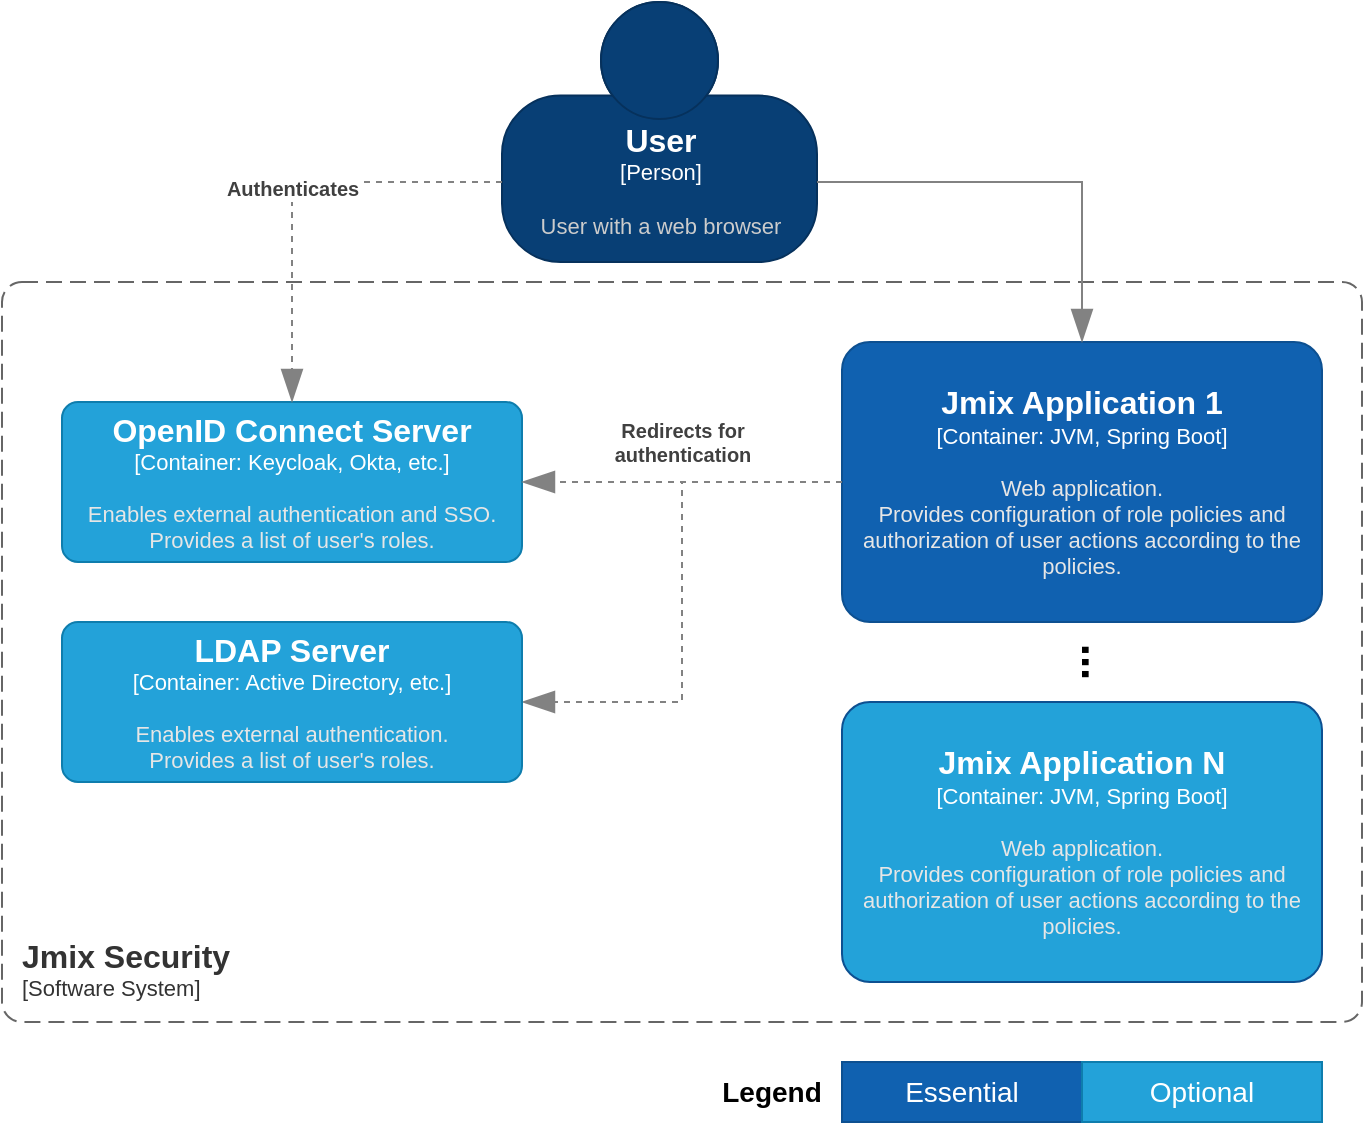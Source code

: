 <mxfile version="21.8.2" type="device" pages="6">
  <diagram id="CjUazIyox-rqeOIU664x" name="containers">
    <mxGraphModel dx="983" dy="890" grid="1" gridSize="10" guides="1" tooltips="1" connect="1" arrows="1" fold="1" page="1" pageScale="1" pageWidth="827" pageHeight="1169" math="0" shadow="0">
      <root>
        <mxCell id="0" />
        <mxCell id="1" parent="0" />
        <object placeholders="1" c4Type="Relationship" id="DPiyH72D8_Km8HQRfrTz-13">
          <mxCell style="endArrow=blockThin;html=1;fontSize=10;fontColor=#404040;strokeWidth=1;endFill=1;strokeColor=#828282;elbow=vertical;metaEdit=1;endSize=14;startSize=14;jumpStyle=arc;jumpSize=16;rounded=0;edgeStyle=orthogonalEdgeStyle;dashed=1;" parent="1" source="DPiyH72D8_Km8HQRfrTz-3" target="DPiyH72D8_Km8HQRfrTz-6" edge="1">
            <mxGeometry width="240" relative="1" as="geometry">
              <mxPoint x="260" y="620" as="sourcePoint" />
              <mxPoint x="500" y="620" as="targetPoint" />
            </mxGeometry>
          </mxCell>
        </object>
        <object placeholders="1" c4Name="Jmix Security" c4Type="SystemScopeBoundary" c4Application="Software System" label="&lt;font style=&quot;font-size: 16px&quot;&gt;&lt;b&gt;&lt;div style=&quot;text-align: left&quot;&gt;%c4Name%&lt;/div&gt;&lt;/b&gt;&lt;/font&gt;&lt;div style=&quot;text-align: left&quot;&gt;[%c4Application%]&lt;/div&gt;" id="DPiyH72D8_Km8HQRfrTz-1">
          <mxCell style="rounded=1;fontSize=11;whiteSpace=wrap;html=1;dashed=1;arcSize=20;fillColor=none;strokeColor=#666666;fontColor=#333333;labelBackgroundColor=none;align=left;verticalAlign=bottom;labelBorderColor=none;spacingTop=0;spacing=10;dashPattern=8 4;metaEdit=1;rotatable=0;perimeter=rectanglePerimeter;noLabel=0;labelPadding=0;allowArrows=0;connectable=0;expand=0;recursiveResize=0;editable=1;pointerEvents=0;absoluteArcSize=1;points=[[0.25,0,0],[0.5,0,0],[0.75,0,0],[1,0.25,0],[1,0.5,0],[1,0.75,0],[0.75,1,0],[0.5,1,0],[0.25,1,0],[0,0.75,0],[0,0.5,0],[0,0.25,0]];" parent="1" vertex="1">
            <mxGeometry x="100" y="330" width="680" height="370" as="geometry" />
          </mxCell>
        </object>
        <object placeholders="1" c4Name="Jmix Application 1" c4Type="Container" c4Technology="JVM, Spring Boot" c4Description="Web application.&#xa;Provides configuration of role policies and authorization of user actions according to the policies." label="&lt;font style=&quot;font-size: 16px&quot;&gt;&lt;b&gt;%c4Name%&lt;/b&gt;&lt;/font&gt;&lt;div&gt;[%c4Type%: %c4Technology%]&lt;/div&gt;&lt;br&gt;&lt;div&gt;&lt;font style=&quot;font-size: 11px&quot;&gt;&lt;font color=&quot;#E6E6E6&quot;&gt;%c4Description%&lt;/font&gt;&lt;/div&gt;" id="DPiyH72D8_Km8HQRfrTz-3">
          <mxCell style="rounded=1;whiteSpace=wrap;html=1;fontSize=11;labelBackgroundColor=none;fillColor=#1061B0;fontColor=#ffffff;align=center;arcSize=10;strokeColor=#0D5091;metaEdit=1;resizable=1;points=[[0.25,0,0],[0.5,0,0],[0.75,0,0],[1,0.25,0],[1,0.5,0],[1,0.75,0],[0.75,1,0],[0.5,1,0],[0.25,1,0],[0,0.75,0],[0,0.5,0],[0,0.25,0]];" parent="1" vertex="1">
            <mxGeometry x="520" y="360" width="240" height="140" as="geometry" />
          </mxCell>
        </object>
        <object c4Name="User" c4Type="Person" c4Description="User with a web browser" label="&lt;font style=&quot;font-size: 16px&quot;&gt;&lt;b&gt;%c4Name%&lt;/b&gt;&lt;/font&gt;&lt;div&gt;[%c4Type%]&lt;/div&gt;&lt;br&gt;&lt;div&gt;&lt;font style=&quot;font-size: 11px&quot;&gt;&lt;font color=&quot;#cccccc&quot;&gt;%c4Description%&lt;/font&gt;&lt;/div&gt;" placeholders="1" id="DPiyH72D8_Km8HQRfrTz-4">
          <mxCell style="html=1;fontSize=11;dashed=0;whitespace=wrap;fillColor=#083F75;strokeColor=#06315C;fontColor=#ffffff;shape=mxgraph.c4.person2;align=center;metaEdit=1;points=[[0.5,0,0],[1,0.5,0],[1,0.75,0],[0.75,1,0],[0.5,1,0],[0.25,1,0],[0,0.75,0],[0,0.5,0]];resizable=1;" parent="1" vertex="1">
            <mxGeometry x="350" y="190" width="157.5" height="130" as="geometry" />
          </mxCell>
        </object>
        <object placeholders="1" c4Name="OpenID Connect Server" c4Type="Container" c4Technology="Keycloak, Okta, etc." c4Description="Enables external authentication and SSO. &#xa;Provides a list of user&#39;s roles." label="&lt;font style=&quot;font-size: 16px&quot;&gt;&lt;b&gt;%c4Name%&lt;/b&gt;&lt;/font&gt;&lt;div&gt;[%c4Type%: %c4Technology%]&lt;/div&gt;&lt;br&gt;&lt;div&gt;&lt;font style=&quot;font-size: 11px&quot;&gt;&lt;font color=&quot;#E6E6E6&quot;&gt;%c4Description%&lt;/font&gt;&lt;/div&gt;" id="DPiyH72D8_Km8HQRfrTz-5">
          <mxCell style="rounded=1;whiteSpace=wrap;html=1;fontSize=11;labelBackgroundColor=none;fillColor=#23A2D9;fontColor=#ffffff;align=center;arcSize=10;strokeColor=#0E7DAD;metaEdit=1;resizable=1;points=[[0.25,0,0],[0.5,0,0],[0.75,0,0],[1,0.25,0],[1,0.5,0],[1,0.75,0],[0.75,1,0],[0.5,1,0],[0.25,1,0],[0,0.75,0],[0,0.5,0],[0,0.25,0]];" parent="1" vertex="1">
            <mxGeometry x="130" y="390" width="230" height="80" as="geometry" />
          </mxCell>
        </object>
        <object placeholders="1" c4Name="LDAP Server" c4Type="Container" c4Technology="Active Directory, etc." c4Description="Enables external authentication.&#xa;Provides a list of user&#39;s roles." label="&lt;font style=&quot;font-size: 16px&quot;&gt;&lt;b&gt;%c4Name%&lt;/b&gt;&lt;/font&gt;&lt;div&gt;[%c4Type%: %c4Technology%]&lt;/div&gt;&lt;br&gt;&lt;div&gt;&lt;font style=&quot;font-size: 11px&quot;&gt;&lt;font color=&quot;#E6E6E6&quot;&gt;%c4Description%&lt;/font&gt;&lt;/div&gt;" id="DPiyH72D8_Km8HQRfrTz-6">
          <mxCell style="rounded=1;whiteSpace=wrap;html=1;fontSize=11;labelBackgroundColor=none;fillColor=#23A2D9;fontColor=#ffffff;align=center;arcSize=10;strokeColor=#0E7DAD;metaEdit=1;resizable=1;points=[[0.25,0,0],[0.5,0,0],[0.75,0,0],[1,0.25,0],[1,0.5,0],[1,0.75,0],[0.75,1,0],[0.5,1,0],[0.25,1,0],[0,0.75,0],[0,0.5,0],[0,0.25,0]];" parent="1" vertex="1">
            <mxGeometry x="130" y="500" width="230" height="80" as="geometry" />
          </mxCell>
        </object>
        <object placeholders="1" c4Name="Jmix Application N" c4Type="Container" c4Technology="JVM, Spring Boot" c4Description="Web application.&#xa;Provides configuration of role policies and authorization of user actions according to the policies." label="&lt;font style=&quot;font-size: 16px&quot;&gt;&lt;b&gt;%c4Name%&lt;/b&gt;&lt;/font&gt;&lt;div&gt;[%c4Type%: %c4Technology%]&lt;/div&gt;&lt;br&gt;&lt;div&gt;&lt;font style=&quot;font-size: 11px&quot;&gt;&lt;font color=&quot;#E6E6E6&quot;&gt;%c4Description%&lt;/font&gt;&lt;/div&gt;" id="DPiyH72D8_Km8HQRfrTz-7">
          <mxCell style="rounded=1;whiteSpace=wrap;html=1;fontSize=11;labelBackgroundColor=none;fillColor=#23A2D9;fontColor=#ffffff;align=center;arcSize=10;strokeColor=#0D5091;metaEdit=1;resizable=1;points=[[0.25,0,0],[0.5,0,0],[0.75,0,0],[1,0.25,0],[1,0.5,0],[1,0.75,0],[0.75,1,0],[0.5,1,0],[0.25,1,0],[0,0.75,0],[0,0.5,0],[0,0.25,0]];" parent="1" vertex="1">
            <mxGeometry x="520" y="540" width="240" height="140" as="geometry" />
          </mxCell>
        </object>
        <mxCell id="DPiyH72D8_Km8HQRfrTz-9" value="&lt;b&gt;&lt;font style=&quot;font-size: 22px;&quot;&gt;...&lt;/font&gt;&lt;/b&gt;" style="text;html=1;strokeColor=none;fillColor=none;align=center;verticalAlign=middle;whiteSpace=wrap;rounded=0;rotation=90;" parent="1" vertex="1">
          <mxGeometry x="617" y="505" width="60" height="30" as="geometry" />
        </mxCell>
        <object placeholders="1" c4Type="Relationship" id="DPiyH72D8_Km8HQRfrTz-10">
          <mxCell style="endArrow=blockThin;html=1;fontSize=10;fontColor=#404040;strokeWidth=1;endFill=1;strokeColor=#828282;elbow=vertical;metaEdit=1;endSize=14;startSize=14;jumpStyle=arc;jumpSize=16;rounded=0;edgeStyle=orthogonalEdgeStyle;" parent="1" source="DPiyH72D8_Km8HQRfrTz-4" target="DPiyH72D8_Km8HQRfrTz-3" edge="1">
            <mxGeometry width="240" relative="1" as="geometry">
              <mxPoint x="550" y="260" as="sourcePoint" />
              <mxPoint x="790" y="260" as="targetPoint" />
              <Array as="points">
                <mxPoint x="640" y="280" />
              </Array>
            </mxGeometry>
          </mxCell>
        </object>
        <object placeholders="1" c4Type="Relationship" c4Description="Redirects for&#xa;authentication" label="&lt;div style=&quot;text-align: left&quot;&gt;&lt;div style=&quot;text-align: center&quot;&gt;&lt;b&gt;%c4Description%&lt;/b&gt;&lt;/div&gt;" id="DPiyH72D8_Km8HQRfrTz-12">
          <mxCell style="endArrow=blockThin;html=1;fontSize=10;fontColor=#404040;strokeWidth=1;endFill=1;strokeColor=#828282;elbow=vertical;metaEdit=1;endSize=14;startSize=14;jumpStyle=arc;jumpSize=16;rounded=0;edgeStyle=orthogonalEdgeStyle;dashed=1;" parent="1" source="DPiyH72D8_Km8HQRfrTz-3" target="DPiyH72D8_Km8HQRfrTz-5" edge="1">
            <mxGeometry y="-20" width="240" relative="1" as="geometry">
              <mxPoint x="160" y="490" as="sourcePoint" />
              <mxPoint x="400" y="490" as="targetPoint" />
              <mxPoint as="offset" />
            </mxGeometry>
          </mxCell>
        </object>
        <object placeholders="1" c4Type="Relationship" c4Description="Authenticates" label="&lt;div style=&quot;text-align: left&quot;&gt;&lt;div style=&quot;text-align: center&quot;&gt;&lt;b&gt;%c4Description%&lt;/b&gt;&lt;/div&gt;" id="DPiyH72D8_Km8HQRfrTz-14">
          <mxCell style="endArrow=blockThin;html=1;fontSize=10;fontColor=#404040;strokeWidth=1;endFill=1;strokeColor=#828282;elbow=vertical;metaEdit=1;endSize=14;startSize=14;jumpStyle=arc;jumpSize=16;rounded=0;edgeStyle=orthogonalEdgeStyle;dashed=1;" parent="1" source="DPiyH72D8_Km8HQRfrTz-4" target="DPiyH72D8_Km8HQRfrTz-5" edge="1">
            <mxGeometry width="240" relative="1" as="geometry">
              <mxPoint x="150" y="230" as="sourcePoint" />
              <mxPoint x="390" y="230" as="targetPoint" />
              <Array as="points">
                <mxPoint x="245" y="280" />
              </Array>
            </mxGeometry>
          </mxCell>
        </object>
        <mxCell id="DPiyH72D8_Km8HQRfrTz-15" value="&lt;span style=&quot;text-align: left&quot;&gt;Essential&lt;/span&gt;" style="rounded=0;whiteSpace=wrap;html=1;fontSize=14;fontColor=#FFFFFF;strokeColor=#0D5091;fillColor=#1061B0;" parent="1" vertex="1">
          <mxGeometry x="520" y="720" width="120" height="30" as="geometry" />
        </mxCell>
        <mxCell id="DPiyH72D8_Km8HQRfrTz-16" value="&lt;span style=&quot;text-align: left&quot;&gt;Optional&lt;/span&gt;" style="rounded=0;whiteSpace=wrap;html=1;fontSize=14;fontColor=#FFFFFF;strokeColor=#0E7DAD;fillColor=#23A2D9;" parent="1" vertex="1">
          <mxGeometry x="640" y="720" width="120" height="30" as="geometry" />
        </mxCell>
        <mxCell id="DPiyH72D8_Km8HQRfrTz-18" value="&lt;font color=&quot;#000000&quot;&gt;&lt;b&gt;Legend&lt;/b&gt;&lt;/font&gt;" style="text;html=1;strokeColor=none;fillColor=none;align=center;verticalAlign=middle;whiteSpace=wrap;rounded=0;dashed=1;fontSize=14;fontColor=#FFFFFF;" parent="1" vertex="1">
          <mxGeometry x="450" y="720" width="70" height="30" as="geometry" />
        </mxCell>
      </root>
    </mxGraphModel>
  </diagram>
  <diagram id="wpKiaUMywl3EBWHkQ5pz" name="admin-standard">
    <mxGraphModel dx="1106" dy="876" grid="1" gridSize="10" guides="1" tooltips="1" connect="1" arrows="1" fold="1" page="1" pageScale="1" pageWidth="827" pageHeight="1169" math="0" shadow="0">
      <root>
        <mxCell id="0" />
        <mxCell id="1" parent="0" />
        <object placeholders="1" c4Name="Jmix Application" c4Type="ContainerScopeBoundary" c4Application="Container" label="&lt;font style=&quot;font-size: 16px&quot;&gt;&lt;b&gt;&lt;div style=&quot;text-align: left&quot;&gt;%c4Name%&lt;/div&gt;&lt;/b&gt;&lt;/font&gt;&lt;div style=&quot;text-align: left&quot;&gt;[%c4Application%]&lt;/div&gt;" id="tIixgdsXyvt3hkJlmzJj-1">
          <mxCell style="rounded=1;fontSize=11;whiteSpace=wrap;html=1;dashed=1;arcSize=20;fillColor=none;strokeColor=#666666;fontColor=#333333;labelBackgroundColor=none;align=left;verticalAlign=bottom;labelBorderColor=none;spacingTop=0;spacing=10;dashPattern=8 4;metaEdit=1;rotatable=0;perimeter=rectanglePerimeter;noLabel=0;labelPadding=0;allowArrows=0;connectable=0;expand=0;recursiveResize=0;editable=1;pointerEvents=0;absoluteArcSize=1;points=[[0.25,0,0],[0.5,0,0],[0.75,0,0],[1,0.25,0],[1,0.5,0],[1,0.75,0],[0.75,1,0],[0.5,1,0],[0.25,1,0],[0,0.75,0],[0,0.5,0],[0,0.25,0]];" vertex="1" parent="1">
            <mxGeometry x="80" y="350" width="680" height="240" as="geometry" />
          </mxCell>
        </object>
        <object c4Name="Role Management" c4Type="Component" c4Description="Roles and Policies" label="&lt;font style=&quot;font-size: 16px&quot;&gt;&lt;b&gt;%c4Name%&lt;/b&gt;&lt;/font&gt;&lt;div&gt;[%c4Type%: %c4Technology%]&lt;/div&gt;&lt;br&gt;&lt;div&gt;&lt;font style=&quot;font-size: 11px&quot;&gt;%c4Description%&lt;/font&gt;&lt;/div&gt;" placeholders="1" c4Technology="Jmix" id="Ji62BAqBBvImox1A0DRl-1">
          <mxCell style="rounded=1;whiteSpace=wrap;html=1;labelBackgroundColor=none;fillColor=#63BEF2;fontColor=#ffffff;align=center;arcSize=6;strokeColor=#2086C9;metaEdit=1;resizable=0;points=[[0.25,0,0],[0.5,0,0],[0.75,0,0],[1,0.25,0],[1,0.5,0],[1,0.75,0],[0.75,1,0],[0.5,1,0],[0.25,1,0],[0,0.75,0],[0,0.5,0],[0,0.25,0]];fontSize=12;" vertex="1" parent="1">
            <mxGeometry x="148.75" y="390" width="240" height="120" as="geometry" />
          </mxCell>
        </object>
        <object c4Name="Administrator" c4Type="Person" c4Description="" label="&lt;font style=&quot;font-size: 16px&quot;&gt;&lt;b&gt;%c4Name%&lt;/b&gt;&lt;/font&gt;&lt;div&gt;[%c4Type%]&lt;/div&gt;&lt;br&gt;&lt;div&gt;&lt;font style=&quot;font-size: 11px&quot;&gt;&lt;font color=&quot;#cccccc&quot;&gt;%c4Description%&lt;/font&gt;&lt;/div&gt;" placeholders="1" id="qsVIjJuOcP19bo1nRkHl-1">
          <mxCell style="html=1;fontSize=11;dashed=0;whitespace=wrap;fillColor=#083F75;strokeColor=#06315C;fontColor=#ffffff;shape=mxgraph.c4.person2;align=center;metaEdit=1;points=[[0.5,0,0],[1,0.5,0],[1,0.75,0],[0.75,1,0],[0.5,1,0],[0.25,1,0],[0,0.75,0],[0,0.5,0]];resizable=1;" vertex="1" parent="1">
            <mxGeometry x="520" y="130" width="157.5" height="130" as="geometry" />
          </mxCell>
        </object>
        <object c4Name="User Management" c4Type="Component" c4Description="User entity" label="&lt;font style=&quot;font-size: 16px&quot;&gt;&lt;b&gt;%c4Name%&lt;/b&gt;&lt;/font&gt;&lt;div&gt;[%c4Type%: %c4Technology%]&lt;/div&gt;&lt;br&gt;&lt;div&gt;&lt;font style=&quot;font-size: 11px&quot;&gt;%c4Description%&lt;/font&gt;&lt;/div&gt;" placeholders="1" c4Technology="Jmix, application" id="qsVIjJuOcP19bo1nRkHl-5">
          <mxCell style="rounded=1;whiteSpace=wrap;html=1;labelBackgroundColor=none;fillColor=#63BEF2;fontColor=#ffffff;align=center;arcSize=6;strokeColor=#2086C9;metaEdit=1;resizable=0;points=[[0.25,0,0],[0.5,0,0],[0.75,0,0],[1,0.25,0],[1,0.5,0],[1,0.75,0],[0.75,1,0],[0.5,1,0],[0.25,1,0],[0,0.75,0],[0,0.5,0],[0,0.25,0]];fontSize=12;" vertex="1" parent="1">
            <mxGeometry x="480" y="390" width="240" height="120" as="geometry" />
          </mxCell>
        </object>
        <object placeholders="1" c4Type="Main Data Store" c4Container="Container " c4Technology="RDBMS" c4Description="Stores configuration of roles &#xa;and list of users" label="&lt;font style=&quot;font-size: 16px&quot;&gt;&lt;b&gt;%c4Type%&lt;/font&gt;&lt;div&gt;[%c4Container%:&amp;nbsp;%c4Technology%]&lt;/div&gt;&lt;br&gt;&lt;div&gt;&lt;font style=&quot;font-size: 11px&quot;&gt;&lt;font color=&quot;#E6E6E6&quot;&gt;%c4Description%&lt;/font&gt;&lt;/div&gt;" id="_5JTZFt9QqF7Wim8_yew-2">
          <mxCell style="shape=cylinder3;size=15;whiteSpace=wrap;html=1;boundedLbl=1;rounded=0;labelBackgroundColor=none;fillColor=#23A2D9;fontSize=12;fontColor=#ffffff;align=center;strokeColor=#0E7DAD;metaEdit=1;points=[[0.5,0,0],[1,0.25,0],[1,0.5,0],[1,0.75,0],[0.5,1,0],[0,0.75,0],[0,0.5,0],[0,0.25,0]];resizable=0;dashed=1;" vertex="1" parent="1">
            <mxGeometry x="300" y="620" width="240" height="120" as="geometry" />
          </mxCell>
        </object>
        <object placeholders="1" c4Type="Relationship" c4Description="Configures runtime roles and policies" label="&lt;div style=&quot;text-align: left&quot;&gt;&lt;div style=&quot;text-align: center&quot;&gt;&lt;b&gt;%c4Description%&lt;/b&gt;&lt;/div&gt;" id="Ah_KgcP0MCd4PV7zl61z-2">
          <mxCell style="endArrow=blockThin;html=1;fontSize=10;fontColor=#404040;strokeWidth=1;endFill=1;strokeColor=#828282;elbow=vertical;metaEdit=1;endSize=14;startSize=14;jumpStyle=arc;jumpSize=16;rounded=0;edgeStyle=orthogonalEdgeStyle;dashed=1;" edge="1" parent="1" source="qsVIjJuOcP19bo1nRkHl-1" target="Ji62BAqBBvImox1A0DRl-1">
            <mxGeometry x="-0.03" y="-10" width="240" relative="1" as="geometry">
              <mxPoint x="290" y="480" as="sourcePoint" />
              <mxPoint x="530" y="480" as="targetPoint" />
              <Array as="points">
                <mxPoint x="599" y="290" />
                <mxPoint x="360" y="290" />
              </Array>
              <mxPoint as="offset" />
            </mxGeometry>
          </mxCell>
        </object>
        <object placeholders="1" c4Type="Relationship" c4Description="Creates users and assign roles" label="&lt;div style=&quot;text-align: left&quot;&gt;&lt;div style=&quot;text-align: center&quot;&gt;&lt;b&gt;%c4Description%&lt;/b&gt;&lt;/div&gt;" id="Ah_KgcP0MCd4PV7zl61z-3">
          <mxCell style="endArrow=blockThin;html=1;fontSize=10;fontColor=#404040;strokeWidth=1;endFill=1;strokeColor=#828282;elbow=vertical;metaEdit=1;endSize=14;startSize=14;jumpStyle=arc;jumpSize=16;rounded=0;edgeStyle=orthogonalEdgeStyle;dashed=1;" edge="1" parent="1" source="qsVIjJuOcP19bo1nRkHl-1" target="qsVIjJuOcP19bo1nRkHl-5">
            <mxGeometry x="-0.077" y="1" width="240" relative="1" as="geometry">
              <mxPoint x="290" y="480" as="sourcePoint" />
              <mxPoint x="530" y="480" as="targetPoint" />
              <Array as="points">
                <mxPoint x="600" y="238" />
              </Array>
              <mxPoint as="offset" />
            </mxGeometry>
          </mxCell>
        </object>
        <object placeholders="1" c4Type="Relationship" c4Description="Stores runtime configuration" label="&lt;div style=&quot;text-align: left&quot;&gt;&lt;div style=&quot;text-align: center&quot;&gt;&lt;b&gt;%c4Description%&lt;/b&gt;&lt;/div&gt;" id="Ah_KgcP0MCd4PV7zl61z-4">
          <mxCell style="endArrow=blockThin;html=1;fontSize=10;fontColor=#404040;strokeWidth=1;endFill=1;strokeColor=#828282;elbow=vertical;metaEdit=1;endSize=14;startSize=14;jumpStyle=arc;jumpSize=16;rounded=0;edgeStyle=orthogonalEdgeStyle;dashed=1;" edge="1" parent="1" source="Ji62BAqBBvImox1A0DRl-1" target="_5JTZFt9QqF7Wim8_yew-2">
            <mxGeometry x="-0.716" y="21" width="240" relative="1" as="geometry">
              <mxPoint x="290" y="480" as="sourcePoint" />
              <mxPoint x="530" y="480" as="targetPoint" />
              <Array as="points">
                <mxPoint x="269" y="565" />
                <mxPoint x="370" y="565" />
              </Array>
              <mxPoint as="offset" />
            </mxGeometry>
          </mxCell>
        </object>
        <object c4Name="Developer" c4Type="Person" c4Description="" label="&lt;font style=&quot;font-size: 16px&quot;&gt;&lt;b&gt;%c4Name%&lt;/b&gt;&lt;/font&gt;&lt;div&gt;[%c4Type%]&lt;/div&gt;&lt;br&gt;&lt;div&gt;&lt;font style=&quot;font-size: 11px&quot;&gt;&lt;font color=&quot;#cccccc&quot;&gt;%c4Description%&lt;/font&gt;&lt;/div&gt;" placeholders="1" id="Ah_KgcP0MCd4PV7zl61z-5">
          <mxCell style="html=1;fontSize=11;dashed=0;whitespace=wrap;fillColor=#083F75;strokeColor=#06315C;fontColor=#ffffff;shape=mxgraph.c4.person2;align=center;metaEdit=1;points=[[0.5,0,0],[1,0.5,0],[1,0.75,0],[0.75,1,0],[0.5,1,0],[0.25,1,0],[0,0.75,0],[0,0.5,0]];resizable=1;" vertex="1" parent="1">
            <mxGeometry x="190" y="130" width="157.5" height="130" as="geometry" />
          </mxCell>
        </object>
        <object placeholders="1" c4Type="Relationship" c4Description="Configures design time roles and policies" label="&lt;div style=&quot;text-align: left&quot;&gt;&lt;div style=&quot;text-align: center&quot;&gt;&lt;b&gt;%c4Description%&lt;/b&gt;&lt;/div&gt;" id="Ah_KgcP0MCd4PV7zl61z-6">
          <mxCell style="endArrow=blockThin;html=1;fontSize=10;fontColor=#404040;strokeWidth=1;endFill=1;strokeColor=#828282;elbow=vertical;metaEdit=1;endSize=14;startSize=14;jumpStyle=arc;jumpSize=16;rounded=0;edgeStyle=orthogonalEdgeStyle;dashed=1;" edge="1" parent="1" source="Ah_KgcP0MCd4PV7zl61z-5" target="Ji62BAqBBvImox1A0DRl-1">
            <mxGeometry x="0.077" y="-29" width="240" relative="1" as="geometry">
              <mxPoint x="290" y="230" as="sourcePoint" />
              <mxPoint x="530" y="230" as="targetPoint" />
              <Array as="points">
                <mxPoint x="210" y="250" />
              </Array>
              <mxPoint as="offset" />
            </mxGeometry>
          </mxCell>
        </object>
        <object placeholders="1" c4Type="Relationship" c4Description="Stores users and role assignments" label="&lt;div style=&quot;text-align: left&quot;&gt;&lt;div style=&quot;text-align: center&quot;&gt;&lt;b&gt;%c4Description%&lt;/b&gt;&lt;/div&gt;" id="Ah_KgcP0MCd4PV7zl61z-7">
          <mxCell style="endArrow=blockThin;html=1;fontSize=10;fontColor=#404040;strokeWidth=1;endFill=1;strokeColor=#828282;elbow=vertical;metaEdit=1;endSize=14;startSize=14;jumpStyle=arc;jumpSize=16;rounded=0;edgeStyle=orthogonalEdgeStyle;dashed=1;" edge="1" parent="1" source="qsVIjJuOcP19bo1nRkHl-5" target="_5JTZFt9QqF7Wim8_yew-2">
            <mxGeometry x="-0.75" y="-10" width="240" relative="1" as="geometry">
              <mxPoint x="510" y="560" as="sourcePoint" />
              <mxPoint x="750" y="560" as="targetPoint" />
              <Array as="points">
                <mxPoint x="600" y="565" />
                <mxPoint x="470" y="565" />
              </Array>
              <mxPoint as="offset" />
            </mxGeometry>
          </mxCell>
        </object>
      </root>
    </mxGraphModel>
  </diagram>
  <diagram name="admin-external-iam" id="6ZJirRuEfVa2d8E7i2XN">
    <mxGraphModel dx="1106" dy="876" grid="1" gridSize="10" guides="1" tooltips="1" connect="1" arrows="1" fold="1" page="1" pageScale="1" pageWidth="827" pageHeight="1169" math="0" shadow="0">
      <root>
        <mxCell id="cGEh4m_3I-2tJVfAvpQX-0" />
        <mxCell id="cGEh4m_3I-2tJVfAvpQX-1" parent="cGEh4m_3I-2tJVfAvpQX-0" />
        <object placeholders="1" c4Name="Jmix Application" c4Type="ContainerScopeBoundary" c4Application="Container" label="&lt;font style=&quot;font-size: 16px&quot;&gt;&lt;b&gt;&lt;div style=&quot;text-align: left&quot;&gt;%c4Name%&lt;/div&gt;&lt;/b&gt;&lt;/font&gt;&lt;div style=&quot;text-align: left&quot;&gt;[%c4Application%]&lt;/div&gt;" id="cGEh4m_3I-2tJVfAvpQX-2">
          <mxCell style="rounded=1;fontSize=11;whiteSpace=wrap;html=1;dashed=1;arcSize=20;fillColor=none;strokeColor=#666666;fontColor=#333333;labelBackgroundColor=none;align=left;verticalAlign=bottom;labelBorderColor=none;spacingTop=0;spacing=10;dashPattern=8 4;metaEdit=1;rotatable=0;perimeter=rectanglePerimeter;noLabel=0;labelPadding=0;allowArrows=0;connectable=0;expand=0;recursiveResize=0;editable=1;pointerEvents=0;absoluteArcSize=1;points=[[0.25,0,0],[0.5,0,0],[0.75,0,0],[1,0.25,0],[1,0.5,0],[1,0.75,0],[0.75,1,0],[0.5,1,0],[0.25,1,0],[0,0.75,0],[0,0.5,0],[0,0.25,0]];" vertex="1" parent="cGEh4m_3I-2tJVfAvpQX-1">
            <mxGeometry x="80" y="350" width="370" height="240" as="geometry" />
          </mxCell>
        </object>
        <object c4Name="Role Management" c4Type="Component" c4Description="Roles and Policies" label="&lt;font style=&quot;font-size: 16px&quot;&gt;&lt;b&gt;%c4Name%&lt;/b&gt;&lt;/font&gt;&lt;div&gt;[%c4Type%: %c4Technology%]&lt;/div&gt;&lt;br&gt;&lt;div&gt;&lt;font style=&quot;font-size: 11px&quot;&gt;%c4Description%&lt;/font&gt;&lt;/div&gt;" placeholders="1" c4Technology="Jmix" id="cGEh4m_3I-2tJVfAvpQX-3">
          <mxCell style="rounded=1;whiteSpace=wrap;html=1;labelBackgroundColor=none;fillColor=#63BEF2;fontColor=#ffffff;align=center;arcSize=6;strokeColor=#2086C9;metaEdit=1;resizable=0;points=[[0.25,0,0],[0.5,0,0],[0.75,0,0],[1,0.25,0],[1,0.5,0],[1,0.75,0],[0.75,1,0],[0.5,1,0],[0.25,1,0],[0,0.75,0],[0,0.5,0],[0,0.25,0]];fontSize=12;" vertex="1" parent="cGEh4m_3I-2tJVfAvpQX-1">
            <mxGeometry x="148.75" y="390" width="240" height="120" as="geometry" />
          </mxCell>
        </object>
        <object c4Name="Administrator" c4Type="Person" c4Description="" label="&lt;font style=&quot;font-size: 16px&quot;&gt;&lt;b&gt;%c4Name%&lt;/b&gt;&lt;/font&gt;&lt;div&gt;[%c4Type%]&lt;/div&gt;&lt;br&gt;&lt;div&gt;&lt;font style=&quot;font-size: 11px&quot;&gt;&lt;font color=&quot;#cccccc&quot;&gt;%c4Description%&lt;/font&gt;&lt;/div&gt;" placeholders="1" id="cGEh4m_3I-2tJVfAvpQX-4">
          <mxCell style="html=1;fontSize=11;dashed=0;whitespace=wrap;fillColor=#083F75;strokeColor=#06315C;fontColor=#ffffff;shape=mxgraph.c4.person2;align=center;metaEdit=1;points=[[0.5,0,0],[1,0.5,0],[1,0.75,0],[0.75,1,0],[0.5,1,0],[0.25,1,0],[0,0.75,0],[0,0.5,0]];resizable=1;" vertex="1" parent="cGEh4m_3I-2tJVfAvpQX-1">
            <mxGeometry x="520" y="130" width="157.5" height="130" as="geometry" />
          </mxCell>
        </object>
        <object placeholders="1" c4Type="Main Data Store" c4Container="Container " c4Technology="RDBMS" c4Description="Stores configuration of roles" label="&lt;font style=&quot;font-size: 16px&quot;&gt;&lt;b&gt;%c4Type%&lt;/font&gt;&lt;div&gt;[%c4Container%:&amp;nbsp;%c4Technology%]&lt;/div&gt;&lt;br&gt;&lt;div&gt;&lt;font style=&quot;font-size: 11px&quot;&gt;&lt;font color=&quot;#E6E6E6&quot;&gt;%c4Description%&lt;/font&gt;&lt;/div&gt;" id="cGEh4m_3I-2tJVfAvpQX-6">
          <mxCell style="shape=cylinder3;size=15;whiteSpace=wrap;html=1;boundedLbl=1;rounded=0;labelBackgroundColor=none;fillColor=#23A2D9;fontSize=12;fontColor=#ffffff;align=center;strokeColor=#0E7DAD;metaEdit=1;points=[[0.5,0,0],[1,0.25,0],[1,0.5,0],[1,0.75,0],[0.5,1,0],[0,0.75,0],[0,0.5,0],[0,0.25,0]];resizable=0;dashed=1;" vertex="1" parent="cGEh4m_3I-2tJVfAvpQX-1">
            <mxGeometry x="148.75" y="620" width="240" height="120" as="geometry" />
          </mxCell>
        </object>
        <object placeholders="1" c4Type="Relationship" c4Description="Configures runtime roles and policies" label="&lt;div style=&quot;text-align: left&quot;&gt;&lt;div style=&quot;text-align: center&quot;&gt;&lt;b&gt;%c4Description%&lt;/b&gt;&lt;/div&gt;" id="cGEh4m_3I-2tJVfAvpQX-7">
          <mxCell style="endArrow=blockThin;html=1;fontSize=10;fontColor=#404040;strokeWidth=1;endFill=1;strokeColor=#828282;elbow=vertical;metaEdit=1;endSize=14;startSize=14;jumpStyle=arc;jumpSize=16;rounded=0;edgeStyle=orthogonalEdgeStyle;dashed=1;" edge="1" parent="cGEh4m_3I-2tJVfAvpQX-1" source="cGEh4m_3I-2tJVfAvpQX-4" target="cGEh4m_3I-2tJVfAvpQX-3">
            <mxGeometry x="-0.059" y="-10" width="240" relative="1" as="geometry">
              <mxPoint x="290" y="480" as="sourcePoint" />
              <mxPoint x="530" y="480" as="targetPoint" />
              <Array as="points">
                <mxPoint x="570" y="290" />
                <mxPoint x="360" y="290" />
              </Array>
              <mxPoint as="offset" />
            </mxGeometry>
          </mxCell>
        </object>
        <object placeholders="1" c4Type="Relationship" c4Description="Creates users and assign roles" label="&lt;div style=&quot;text-align: left&quot;&gt;&lt;div style=&quot;text-align: center&quot;&gt;&lt;b&gt;%c4Description%&lt;/b&gt;&lt;/div&gt;" id="cGEh4m_3I-2tJVfAvpQX-8">
          <mxCell style="endArrow=blockThin;html=1;fontSize=10;fontColor=#404040;strokeWidth=1;endFill=1;strokeColor=#828282;elbow=vertical;metaEdit=1;endSize=14;startSize=14;jumpStyle=arc;jumpSize=16;rounded=0;edgeStyle=orthogonalEdgeStyle;dashed=1;" edge="1" parent="cGEh4m_3I-2tJVfAvpQX-1" source="cGEh4m_3I-2tJVfAvpQX-4" target="t91LRoTAzEfz2l8g-2dJ-0">
            <mxGeometry x="-0.077" y="1" width="240" relative="1" as="geometry">
              <mxPoint x="290" y="480" as="sourcePoint" />
              <mxPoint x="598.75" y="390" as="targetPoint" />
              <Array as="points" />
              <mxPoint as="offset" />
            </mxGeometry>
          </mxCell>
        </object>
        <object c4Name="Developer" c4Type="Person" c4Description="" label="&lt;font style=&quot;font-size: 16px&quot;&gt;&lt;b&gt;%c4Name%&lt;/b&gt;&lt;/font&gt;&lt;div&gt;[%c4Type%]&lt;/div&gt;&lt;br&gt;&lt;div&gt;&lt;font style=&quot;font-size: 11px&quot;&gt;&lt;font color=&quot;#cccccc&quot;&gt;%c4Description%&lt;/font&gt;&lt;/div&gt;" placeholders="1" id="cGEh4m_3I-2tJVfAvpQX-10">
          <mxCell style="html=1;fontSize=11;dashed=0;whitespace=wrap;fillColor=#083F75;strokeColor=#06315C;fontColor=#ffffff;shape=mxgraph.c4.person2;align=center;metaEdit=1;points=[[0.5,0,0],[1,0.5,0],[1,0.75,0],[0.75,1,0],[0.5,1,0],[0.25,1,0],[0,0.75,0],[0,0.5,0]];resizable=1;" vertex="1" parent="cGEh4m_3I-2tJVfAvpQX-1">
            <mxGeometry x="190" y="130" width="157.5" height="130" as="geometry" />
          </mxCell>
        </object>
        <object placeholders="1" c4Type="Relationship" c4Description="Configures design time roles and policies" label="&lt;div style=&quot;text-align: left&quot;&gt;&lt;div style=&quot;text-align: center&quot;&gt;&lt;b&gt;%c4Description%&lt;/b&gt;&lt;/div&gt;" id="cGEh4m_3I-2tJVfAvpQX-11">
          <mxCell style="endArrow=blockThin;html=1;fontSize=10;fontColor=#404040;strokeWidth=1;endFill=1;strokeColor=#828282;elbow=vertical;metaEdit=1;endSize=14;startSize=14;jumpStyle=arc;jumpSize=16;rounded=0;edgeStyle=orthogonalEdgeStyle;dashed=1;" edge="1" parent="cGEh4m_3I-2tJVfAvpQX-1" source="cGEh4m_3I-2tJVfAvpQX-10" target="cGEh4m_3I-2tJVfAvpQX-3">
            <mxGeometry x="0.077" y="-29" width="240" relative="1" as="geometry">
              <mxPoint x="290" y="230" as="sourcePoint" />
              <mxPoint x="530" y="230" as="targetPoint" />
              <Array as="points">
                <mxPoint x="210" y="250" />
              </Array>
              <mxPoint as="offset" />
            </mxGeometry>
          </mxCell>
        </object>
        <object placeholders="1" c4Name="External IAM Server" c4Type="Container" c4Technology="OIDC, LDAP, etc." c4Description="Enables external authentication and SSO. &#xa;Provides a list of user&#39;s roles." label="&lt;font style=&quot;font-size: 16px&quot;&gt;&lt;b&gt;%c4Name%&lt;/b&gt;&lt;/font&gt;&lt;div&gt;[%c4Type%: %c4Technology%]&lt;/div&gt;&lt;br&gt;&lt;div&gt;&lt;font style=&quot;font-size: 11px&quot;&gt;&lt;font color=&quot;#E6E6E6&quot;&gt;%c4Description%&lt;/font&gt;&lt;/div&gt;" id="t91LRoTAzEfz2l8g-2dJ-0">
          <mxCell style="rounded=1;whiteSpace=wrap;html=1;fontSize=11;labelBackgroundColor=none;fillColor=#23A2D9;fontColor=#ffffff;align=center;arcSize=10;strokeColor=#0E7DAD;metaEdit=1;resizable=1;points=[[0.25,0,0],[0.5,0,0],[0.75,0,0],[1,0.25,0],[1,0.5,0],[1,0.75,0],[0.75,1,0],[0.5,1,0],[0.25,1,0],[0,0.75,0],[0,0.5,0],[0,0.25,0]];" vertex="1" parent="cGEh4m_3I-2tJVfAvpQX-1">
            <mxGeometry x="483.75" y="400" width="230" height="90" as="geometry" />
          </mxCell>
        </object>
        <object placeholders="1" c4Type="Relationship" c4Description="Stores runtime configuration" label="&lt;div style=&quot;text-align: left&quot;&gt;&lt;div style=&quot;text-align: center&quot;&gt;&lt;b&gt;%c4Description%&lt;/b&gt;&lt;/div&gt;" id="t91LRoTAzEfz2l8g-2dJ-1">
          <mxCell style="endArrow=blockThin;html=1;fontSize=10;fontColor=#404040;strokeWidth=1;endFill=1;strokeColor=#828282;elbow=vertical;metaEdit=1;endSize=14;startSize=14;jumpStyle=arc;jumpSize=16;rounded=0;edgeStyle=orthogonalEdgeStyle;dashed=1;" edge="1" parent="cGEh4m_3I-2tJVfAvpQX-1" source="cGEh4m_3I-2tJVfAvpQX-3" target="cGEh4m_3I-2tJVfAvpQX-6">
            <mxGeometry x="-0.636" width="240" relative="1" as="geometry">
              <mxPoint x="260" y="540" as="sourcePoint" />
              <mxPoint x="500" y="540" as="targetPoint" />
              <mxPoint as="offset" />
            </mxGeometry>
          </mxCell>
        </object>
      </root>
    </mxGraphModel>
  </diagram>
  <diagram name="user" id="b2RW9DJsK8Iwxm6dFfB3">
    <mxGraphModel dx="1106" dy="876" grid="1" gridSize="10" guides="1" tooltips="1" connect="1" arrows="1" fold="1" page="1" pageScale="1" pageWidth="827" pageHeight="1169" math="0" shadow="0">
      <root>
        <mxCell id="RDaB4jAixgHhmAhiqhXv-0" />
        <mxCell id="RDaB4jAixgHhmAhiqhXv-1" parent="RDaB4jAixgHhmAhiqhXv-0" />
        <object placeholders="1" c4Name="Jmix Application" c4Type="ContainerScopeBoundary" c4Application="Container" label="&lt;font style=&quot;font-size: 16px&quot;&gt;&lt;b&gt;&lt;div style=&quot;text-align: left&quot;&gt;%c4Name%&lt;/div&gt;&lt;/b&gt;&lt;/font&gt;&lt;div style=&quot;text-align: left&quot;&gt;[%c4Application%]&lt;/div&gt;" id="RDaB4jAixgHhmAhiqhXv-2">
          <mxCell style="rounded=1;fontSize=11;whiteSpace=wrap;html=1;dashed=1;arcSize=20;fillColor=none;strokeColor=#666666;fontColor=#333333;labelBackgroundColor=none;align=left;verticalAlign=bottom;labelBorderColor=none;spacingTop=0;spacing=10;dashPattern=8 4;metaEdit=1;rotatable=0;perimeter=rectanglePerimeter;noLabel=0;labelPadding=0;allowArrows=0;connectable=0;expand=0;recursiveResize=0;editable=1;pointerEvents=0;absoluteArcSize=1;points=[[0.25,0,0],[0.5,0,0],[0.75,0,0],[1,0.25,0],[1,0.5,0],[1,0.75,0],[0.75,1,0],[0.5,1,0],[0.25,1,0],[0,0.75,0],[0,0.5,0],[0,0.25,0]];" vertex="1" parent="RDaB4jAixgHhmAhiqhXv-1">
            <mxGeometry x="80" y="290" width="680" height="400" as="geometry" />
          </mxCell>
        </object>
        <object c4Name="User" c4Type="Person" c4Description="" label="&lt;font style=&quot;font-size: 16px&quot;&gt;&lt;b&gt;%c4Name%&lt;/b&gt;&lt;/font&gt;&lt;div&gt;[%c4Type%]&lt;/div&gt;&lt;br&gt;&lt;div&gt;&lt;font style=&quot;font-size: 11px&quot;&gt;&lt;font color=&quot;#cccccc&quot;&gt;%c4Description%&lt;/font&gt;&lt;/div&gt;" placeholders="1" id="RDaB4jAixgHhmAhiqhXv-5">
          <mxCell style="html=1;fontSize=11;dashed=0;whitespace=wrap;fillColor=#083F75;strokeColor=#06315C;fontColor=#ffffff;shape=mxgraph.c4.person2;align=center;metaEdit=1;points=[[0.5,0,0],[1,0.5,0],[1,0.75,0],[0.75,1,0],[0.5,1,0],[0.25,1,0],[0,0.75,0],[0,0.5,0]];resizable=1;" vertex="1" parent="RDaB4jAixgHhmAhiqhXv-1">
            <mxGeometry x="341.25" y="110" width="157.5" height="130" as="geometry" />
          </mxCell>
        </object>
        <object c4Name="Authentication" c4Type="Component" c4Description="Login screen, authentication filters, CurrentAuthentication bean" label="&lt;font style=&quot;font-size: 16px&quot;&gt;&lt;b&gt;%c4Name%&lt;/b&gt;&lt;/font&gt;&lt;div&gt;[%c4Type%: %c4Technology%]&lt;/div&gt;&lt;br&gt;&lt;div&gt;&lt;font style=&quot;font-size: 11px&quot;&gt;%c4Description%&lt;/font&gt;&lt;/div&gt;" placeholders="1" c4Technology="Spring Security, Jmix" id="RDaB4jAixgHhmAhiqhXv-6">
          <mxCell style="rounded=1;whiteSpace=wrap;html=1;labelBackgroundColor=none;fillColor=#63BEF2;fontColor=#ffffff;align=center;arcSize=6;strokeColor=#2086C9;metaEdit=1;resizable=0;points=[[0.25,0,0],[0.5,0,0],[0.75,0,0],[1,0.25,0],[1,0.5,0],[1,0.75,0],[0.75,1,0],[0.5,1,0],[0.25,1,0],[0,0.75,0],[0,0.5,0],[0,0.25,0]];fontSize=12;" vertex="1" parent="RDaB4jAixgHhmAhiqhXv-1">
            <mxGeometry x="130" y="340" width="240" height="120" as="geometry" />
          </mxCell>
        </object>
        <object c4Name="Data Access and UI" c4Type="Component" c4Description="Java API for accessing data, UI components" label="&lt;font style=&quot;font-size: 16px&quot;&gt;&lt;b&gt;%c4Name%&lt;/b&gt;&lt;/font&gt;&lt;div&gt;[%c4Type%: %c4Technology%]&lt;/div&gt;&lt;br&gt;&lt;div&gt;&lt;font style=&quot;font-size: 11px&quot;&gt;%c4Description%&lt;/font&gt;&lt;/div&gt;" placeholders="1" c4Technology="Jmix" id="NeYElDXnP_UvF3Ho5bb2-0">
          <mxCell style="rounded=1;whiteSpace=wrap;html=1;labelBackgroundColor=none;fillColor=#63BEF2;fontColor=#ffffff;align=center;arcSize=6;strokeColor=#2086C9;metaEdit=1;resizable=0;points=[[0.25,0,0],[0.5,0,0],[0.75,0,0],[1,0.25,0],[1,0.5,0],[1,0.75,0],[0.75,1,0],[0.5,1,0],[0.25,1,0],[0,0.75,0],[0,0.5,0],[0,0.25,0]];fontSize=12;" vertex="1" parent="RDaB4jAixgHhmAhiqhXv-1">
            <mxGeometry x="480" y="340" width="240" height="120" as="geometry" />
          </mxCell>
        </object>
        <object c4Name="Access Control" c4Type="Component" c4Description="Checks if operation, entity, attribute or screen is permitted" label="&lt;font style=&quot;font-size: 16px&quot;&gt;&lt;b&gt;%c4Name%&lt;/b&gt;&lt;/font&gt;&lt;div&gt;[%c4Type%: %c4Technology%]&lt;/div&gt;&lt;br&gt;&lt;div&gt;&lt;font style=&quot;font-size: 11px&quot;&gt;%c4Description%&lt;/font&gt;&lt;/div&gt;" placeholders="1" c4Technology="Jmix" id="NeYElDXnP_UvF3Ho5bb2-1">
          <mxCell style="rounded=1;whiteSpace=wrap;html=1;labelBackgroundColor=none;fillColor=#63BEF2;fontColor=#ffffff;align=center;arcSize=6;strokeColor=#2086C9;metaEdit=1;resizable=0;points=[[0.25,0,0],[0.5,0,0],[0.75,0,0],[1,0.25,0],[1,0.5,0],[1,0.75,0],[0.75,1,0],[0.5,1,0],[0.25,1,0],[0,0.75,0],[0,0.5,0],[0,0.25,0]];fontSize=12;" vertex="1" parent="RDaB4jAixgHhmAhiqhXv-1">
            <mxGeometry x="300" y="540" width="240" height="120" as="geometry" />
          </mxCell>
        </object>
        <object placeholders="1" c4Type="Relationship" c4Description="Logs in to application" label="&lt;div style=&quot;text-align: left&quot;&gt;&lt;div style=&quot;text-align: center&quot;&gt;&lt;b&gt;%c4Description%&lt;/b&gt;&lt;/div&gt;" id="NeYElDXnP_UvF3Ho5bb2-2">
          <mxCell style="endArrow=blockThin;html=1;fontSize=10;fontColor=#404040;strokeWidth=1;endFill=1;strokeColor=#828282;elbow=vertical;metaEdit=1;endSize=14;startSize=14;jumpStyle=arc;jumpSize=16;rounded=0;edgeStyle=orthogonalEdgeStyle;dashed=1;" edge="1" parent="RDaB4jAixgHhmAhiqhXv-1" source="RDaB4jAixgHhmAhiqhXv-5" target="RDaB4jAixgHhmAhiqhXv-6">
            <mxGeometry x="-0.217" y="-10" width="240" relative="1" as="geometry">
              <mxPoint x="290" y="270" as="sourcePoint" />
              <mxPoint x="530" y="270" as="targetPoint" />
              <Array as="points">
                <mxPoint x="380" y="270" />
                <mxPoint x="250" y="270" />
              </Array>
              <mxPoint as="offset" />
            </mxGeometry>
          </mxCell>
        </object>
        <object placeholders="1" c4Type="Relationship" c4Description="Works with application" label="&lt;div style=&quot;text-align: left&quot;&gt;&lt;div style=&quot;text-align: center&quot;&gt;&lt;b&gt;%c4Description%&lt;/b&gt;&lt;/div&gt;" id="NeYElDXnP_UvF3Ho5bb2-3">
          <mxCell style="endArrow=blockThin;html=1;fontSize=10;fontColor=#404040;strokeWidth=1;endFill=1;strokeColor=#828282;elbow=vertical;metaEdit=1;endSize=14;startSize=14;jumpStyle=arc;jumpSize=16;rounded=0;edgeStyle=orthogonalEdgeStyle;dashed=1;" edge="1" parent="RDaB4jAixgHhmAhiqhXv-1" source="RDaB4jAixgHhmAhiqhXv-5" target="NeYElDXnP_UvF3Ho5bb2-0">
            <mxGeometry x="-0.25" y="10" width="240" relative="1" as="geometry">
              <mxPoint x="460" y="270" as="sourcePoint" />
              <mxPoint x="700" y="270" as="targetPoint" />
              <Array as="points">
                <mxPoint x="460" y="270" />
                <mxPoint x="600" y="270" />
              </Array>
              <mxPoint as="offset" />
            </mxGeometry>
          </mxCell>
        </object>
        <object placeholders="1" c4Type="Relationship" c4Description="Requests if action is permitted" label="&lt;div style=&quot;text-align: left&quot;&gt;&lt;div style=&quot;text-align: center&quot;&gt;&lt;b&gt;%c4Description%&lt;/b&gt;&lt;/div&gt;" id="NeYElDXnP_UvF3Ho5bb2-4">
          <mxCell style="endArrow=blockThin;html=1;fontSize=10;fontColor=#404040;strokeWidth=1;endFill=1;strokeColor=#828282;elbow=vertical;metaEdit=1;endSize=14;startSize=14;jumpStyle=arc;jumpSize=16;rounded=0;edgeStyle=orthogonalEdgeStyle;dashed=1;entryX=0.75;entryY=0;entryDx=0;entryDy=0;entryPerimeter=0;" edge="1" parent="RDaB4jAixgHhmAhiqhXv-1" source="NeYElDXnP_UvF3Ho5bb2-0" target="NeYElDXnP_UvF3Ho5bb2-1">
            <mxGeometry x="-0.8" width="240" relative="1" as="geometry">
              <mxPoint x="550" y="490" as="sourcePoint" />
              <mxPoint x="790" y="490" as="targetPoint" />
              <mxPoint as="offset" />
            </mxGeometry>
          </mxCell>
        </object>
        <object placeholders="1" c4Type="Relationship" c4Description="Gets information about permissions of the current user" label="&lt;div style=&quot;text-align: left&quot;&gt;&lt;div style=&quot;text-align: center&quot;&gt;&lt;b&gt;%c4Description%&lt;/b&gt;&lt;/div&gt;" id="NeYElDXnP_UvF3Ho5bb2-5">
          <mxCell style="endArrow=blockThin;html=1;fontSize=10;fontColor=#404040;strokeWidth=1;endFill=1;strokeColor=#828282;elbow=vertical;metaEdit=1;endSize=14;startSize=14;jumpStyle=arc;jumpSize=16;rounded=0;edgeStyle=orthogonalEdgeStyle;dashed=1;exitX=0.25;exitY=0;exitDx=0;exitDy=0;exitPerimeter=0;" edge="1" parent="RDaB4jAixgHhmAhiqhXv-1" source="NeYElDXnP_UvF3Ho5bb2-1" target="RDaB4jAixgHhmAhiqhXv-6">
            <mxGeometry x="0.053" y="20" width="240" relative="1" as="geometry">
              <mxPoint x="150" y="510" as="sourcePoint" />
              <mxPoint x="390" y="510" as="targetPoint" />
              <mxPoint as="offset" />
            </mxGeometry>
          </mxCell>
        </object>
      </root>
    </mxGraphModel>
  </diagram>
  <diagram id="zF0LGq6wmJgh9kcqy5Mj" name="user-roles-policies">
    <mxGraphModel dx="983" dy="890" grid="1" gridSize="10" guides="1" tooltips="1" connect="1" arrows="1" fold="1" page="1" pageScale="1" pageWidth="827" pageHeight="1169" math="0" shadow="0">
      <root>
        <mxCell id="0" />
        <mxCell id="1" parent="0" />
        <mxCell id="Cw2vZzmatBAaSTgnXfGu-1" value="Resource Role" style="rounded=1;whiteSpace=wrap;html=1;fontSize=15;fillColor=#cdeb8b;strokeColor=#36393d;" parent="1" vertex="1">
          <mxGeometry x="250" y="230" width="120" height="60" as="geometry" />
        </mxCell>
        <mxCell id="ned7DRIrQuuD62e_DKzl-1" value="User" style="rounded=1;whiteSpace=wrap;html=1;fontSize=15;fillColor=#ffcc99;strokeColor=#36393d;" parent="1" vertex="1">
          <mxGeometry x="320" y="110" width="120" height="60" as="geometry" />
        </mxCell>
        <mxCell id="ned7DRIrQuuD62e_DKzl-2" value="Row-level Role" style="rounded=1;whiteSpace=wrap;html=1;fontSize=15;fillColor=#cdeb8b;strokeColor=#36393d;" parent="1" vertex="1">
          <mxGeometry x="390" y="230" width="120" height="60" as="geometry" />
        </mxCell>
        <object placeholders="1" c4Type="Relationship" c4Description="&#xa;" label="&lt;div style=&quot;text-align: left&quot;&gt;&lt;div style=&quot;text-align: center&quot;&gt;&lt;b&gt;%c4Description%&lt;/b&gt;&lt;/div&gt;" id="ned7DRIrQuuD62e_DKzl-5">
          <mxCell style="endArrow=ERmany;html=1;fontSize=10;fontColor=#404040;strokeWidth=1;endFill=0;strokeColor=#828282;elbow=vertical;metaEdit=1;endSize=14;startSize=14;jumpStyle=arc;jumpSize=16;rounded=0;edgeStyle=orthogonalEdgeStyle;" parent="1" source="ned7DRIrQuuD62e_DKzl-1" target="Cw2vZzmatBAaSTgnXfGu-1" edge="1">
            <mxGeometry width="240" relative="1" as="geometry">
              <mxPoint x="230" y="180" as="sourcePoint" />
              <mxPoint x="470" y="180" as="targetPoint" />
              <Array as="points">
                <mxPoint x="360" y="200" />
                <mxPoint x="310" y="200" />
              </Array>
            </mxGeometry>
          </mxCell>
        </object>
        <object placeholders="1" c4Type="Relationship" c4Description="&#xa;" label="&lt;div style=&quot;text-align: left&quot;&gt;&lt;div style=&quot;text-align: center&quot;&gt;&lt;b&gt;%c4Description%&lt;/b&gt;&lt;/div&gt;" id="ned7DRIrQuuD62e_DKzl-6">
          <mxCell style="endArrow=ERmany;html=1;fontSize=10;fontColor=#404040;strokeWidth=1;endFill=0;strokeColor=#828282;elbow=vertical;metaEdit=1;endSize=14;startSize=14;jumpStyle=arc;jumpSize=16;rounded=0;edgeStyle=orthogonalEdgeStyle;" parent="1" source="ned7DRIrQuuD62e_DKzl-1" target="ned7DRIrQuuD62e_DKzl-2" edge="1">
            <mxGeometry width="240" relative="1" as="geometry">
              <mxPoint x="390" y="180" as="sourcePoint" />
              <mxPoint x="290" y="240" as="targetPoint" />
              <Array as="points">
                <mxPoint x="400" y="200" />
                <mxPoint x="450" y="200" />
              </Array>
            </mxGeometry>
          </mxCell>
        </object>
        <mxCell id="ned7DRIrQuuD62e_DKzl-7" value="Entity Policy" style="rounded=1;whiteSpace=wrap;html=1;fontSize=15;fillColor=#f9f7ed;strokeColor=#36393d;" parent="1" vertex="1">
          <mxGeometry x="160" y="320" width="120" height="60" as="geometry" />
        </mxCell>
        <object placeholders="1" c4Type="Relationship" c4Description="&#xa;" label="&lt;div style=&quot;text-align: left&quot;&gt;&lt;div style=&quot;text-align: center&quot;&gt;&lt;b&gt;%c4Description%&lt;/b&gt;&lt;/div&gt;" id="ned7DRIrQuuD62e_DKzl-8">
          <mxCell style="endArrow=ERmany;html=1;fontSize=10;fontColor=#404040;strokeWidth=1;endFill=0;strokeColor=#828282;elbow=vertical;metaEdit=1;endSize=14;startSize=14;jumpStyle=none;jumpSize=16;rounded=0;edgeStyle=orthogonalEdgeStyle;" parent="1" source="Cw2vZzmatBAaSTgnXfGu-1" target="ned7DRIrQuuD62e_DKzl-7" edge="1">
            <mxGeometry width="240" relative="1" as="geometry">
              <mxPoint x="440" y="390" as="sourcePoint" />
              <mxPoint x="360" y="450" as="targetPoint" />
              <Array as="points">
                <mxPoint x="310" y="350" />
              </Array>
            </mxGeometry>
          </mxCell>
        </object>
        <mxCell id="ned7DRIrQuuD62e_DKzl-9" value="Entity Attribute Policy" style="rounded=1;whiteSpace=wrap;html=1;fontSize=15;fillColor=#f9f7ed;strokeColor=#36393d;" parent="1" vertex="1">
          <mxGeometry x="160" y="400" width="120" height="60" as="geometry" />
        </mxCell>
        <mxCell id="ned7DRIrQuuD62e_DKzl-10" value="Screen Policy" style="rounded=1;whiteSpace=wrap;html=1;fontSize=15;fillColor=#f9f7ed;strokeColor=#36393d;" parent="1" vertex="1">
          <mxGeometry x="160" y="480" width="120" height="60" as="geometry" />
        </mxCell>
        <mxCell id="ned7DRIrQuuD62e_DKzl-11" value="Menu Policy" style="rounded=1;whiteSpace=wrap;html=1;fontSize=15;fillColor=#f9f7ed;strokeColor=#36393d;" parent="1" vertex="1">
          <mxGeometry x="340" y="480" width="120" height="60" as="geometry" />
        </mxCell>
        <mxCell id="ned7DRIrQuuD62e_DKzl-12" value="Specific Policy" style="rounded=1;whiteSpace=wrap;html=1;fontSize=15;fillColor=#f9f7ed;strokeColor=#36393d;" parent="1" vertex="1">
          <mxGeometry x="160" y="560" width="120" height="60" as="geometry" />
        </mxCell>
        <object placeholders="1" c4Type="Relationship" c4Description="&#xa;" label="&lt;div style=&quot;text-align: left&quot;&gt;&lt;div style=&quot;text-align: center&quot;&gt;&lt;b&gt;%c4Description%&lt;/b&gt;&lt;/div&gt;" id="ned7DRIrQuuD62e_DKzl-13">
          <mxCell style="endArrow=ERmany;html=1;fontSize=10;fontColor=#404040;strokeWidth=1;endFill=0;strokeColor=#828282;elbow=vertical;metaEdit=1;endSize=14;startSize=14;jumpStyle=none;jumpSize=16;rounded=0;edgeStyle=orthogonalEdgeStyle;exitX=0.5;exitY=1;exitDx=0;exitDy=0;" parent="1" source="Cw2vZzmatBAaSTgnXfGu-1" target="ned7DRIrQuuD62e_DKzl-9" edge="1">
            <mxGeometry width="240" relative="1" as="geometry">
              <mxPoint x="320" y="300" as="sourcePoint" />
              <mxPoint x="290" y="380" as="targetPoint" />
              <Array as="points">
                <mxPoint x="310" y="430" />
              </Array>
            </mxGeometry>
          </mxCell>
        </object>
        <object placeholders="1" c4Type="Relationship" c4Description="&#xa;" label="&lt;div style=&quot;text-align: left&quot;&gt;&lt;div style=&quot;text-align: center&quot;&gt;&lt;b&gt;%c4Description%&lt;/b&gt;&lt;/div&gt;" id="ned7DRIrQuuD62e_DKzl-14">
          <mxCell style="endArrow=ERmany;html=1;fontSize=10;fontColor=#404040;strokeWidth=1;endFill=0;strokeColor=#828282;elbow=vertical;metaEdit=1;endSize=14;startSize=14;jumpStyle=none;jumpSize=16;rounded=0;edgeStyle=orthogonalEdgeStyle;" parent="1" target="ned7DRIrQuuD62e_DKzl-10" edge="1">
            <mxGeometry width="240" relative="1" as="geometry">
              <mxPoint x="310" y="290" as="sourcePoint" />
              <mxPoint x="280" y="510" as="targetPoint" />
              <Array as="points">
                <mxPoint x="310" y="510" />
              </Array>
            </mxGeometry>
          </mxCell>
        </object>
        <object placeholders="1" c4Type="Relationship" c4Description="&#xa;" label="&lt;div style=&quot;text-align: left&quot;&gt;&lt;div style=&quot;text-align: center&quot;&gt;&lt;b&gt;%c4Description%&lt;/b&gt;&lt;/div&gt;" id="ned7DRIrQuuD62e_DKzl-15">
          <mxCell style="endArrow=ERmany;html=1;fontSize=10;fontColor=#404040;strokeWidth=1;endFill=0;strokeColor=#828282;elbow=vertical;metaEdit=1;endSize=14;startSize=14;jumpStyle=none;jumpSize=16;rounded=0;edgeStyle=orthogonalEdgeStyle;" parent="1" source="Cw2vZzmatBAaSTgnXfGu-1" target="ned7DRIrQuuD62e_DKzl-11" edge="1">
            <mxGeometry width="240" relative="1" as="geometry">
              <mxPoint x="310" y="370" as="sourcePoint" />
              <mxPoint x="280" y="590" as="targetPoint" />
              <Array as="points">
                <mxPoint x="310" y="510" />
              </Array>
            </mxGeometry>
          </mxCell>
        </object>
        <object placeholders="1" c4Type="Relationship" c4Description="&#xa;" label="&lt;div style=&quot;text-align: left&quot;&gt;&lt;div style=&quot;text-align: center&quot;&gt;&lt;b&gt;%c4Description%&lt;/b&gt;&lt;/div&gt;" id="ned7DRIrQuuD62e_DKzl-16">
          <mxCell style="endArrow=ERmany;html=1;fontSize=10;fontColor=#404040;strokeWidth=1;endFill=0;strokeColor=#828282;elbow=vertical;metaEdit=1;endSize=14;startSize=14;jumpStyle=none;jumpSize=16;rounded=0;edgeStyle=orthogonalEdgeStyle;" parent="1" source="Cw2vZzmatBAaSTgnXfGu-1" target="ned7DRIrQuuD62e_DKzl-12" edge="1">
            <mxGeometry width="240" relative="1" as="geometry">
              <mxPoint x="310" y="370" as="sourcePoint" />
              <mxPoint x="280" y="670" as="targetPoint" />
              <Array as="points">
                <mxPoint x="310" y="590" />
              </Array>
            </mxGeometry>
          </mxCell>
        </object>
        <mxCell id="ned7DRIrQuuD62e_DKzl-17" value="JPQL Policy" style="rounded=1;whiteSpace=wrap;html=1;fontSize=15;fillColor=#f9f7ed;strokeColor=#36393d;" parent="1" vertex="1">
          <mxGeometry x="480" y="320" width="120" height="60" as="geometry" />
        </mxCell>
        <object placeholders="1" c4Type="Relationship" c4Description="&#xa;" label="&lt;div style=&quot;text-align: left&quot;&gt;&lt;div style=&quot;text-align: center&quot;&gt;&lt;b&gt;%c4Description%&lt;/b&gt;&lt;/div&gt;" id="ned7DRIrQuuD62e_DKzl-18">
          <mxCell style="endArrow=ERmany;html=1;fontSize=10;fontColor=#404040;strokeWidth=1;endFill=0;strokeColor=#828282;elbow=vertical;metaEdit=1;endSize=14;startSize=14;jumpStyle=none;jumpSize=16;rounded=0;edgeStyle=orthogonalEdgeStyle;" parent="1" source="ned7DRIrQuuD62e_DKzl-2" target="ned7DRIrQuuD62e_DKzl-17" edge="1">
            <mxGeometry width="240" relative="1" as="geometry">
              <mxPoint x="450" y="290" as="sourcePoint" />
              <mxPoint x="420" y="350" as="targetPoint" />
              <Array as="points">
                <mxPoint x="450" y="350" />
              </Array>
            </mxGeometry>
          </mxCell>
        </object>
        <mxCell id="ned7DRIrQuuD62e_DKzl-19" value="Predicate Policy" style="rounded=1;whiteSpace=wrap;html=1;fontSize=15;fillColor=#f9f7ed;strokeColor=#36393d;" parent="1" vertex="1">
          <mxGeometry x="480" y="400" width="120" height="60" as="geometry" />
        </mxCell>
        <object placeholders="1" c4Type="Relationship" c4Description="&#xa;" label="&lt;div style=&quot;text-align: left&quot;&gt;&lt;div style=&quot;text-align: center&quot;&gt;&lt;b&gt;%c4Description%&lt;/b&gt;&lt;/div&gt;" id="ned7DRIrQuuD62e_DKzl-20">
          <mxCell style="endArrow=ERmany;html=1;fontSize=10;fontColor=#404040;strokeWidth=1;endFill=0;strokeColor=#828282;elbow=vertical;metaEdit=1;endSize=14;startSize=14;jumpStyle=none;jumpSize=16;rounded=0;edgeStyle=orthogonalEdgeStyle;" parent="1" source="ned7DRIrQuuD62e_DKzl-2" target="ned7DRIrQuuD62e_DKzl-19" edge="1">
            <mxGeometry width="240" relative="1" as="geometry">
              <mxPoint x="450" y="370" as="sourcePoint" />
              <mxPoint x="480" y="430" as="targetPoint" />
              <Array as="points">
                <mxPoint x="450" y="430" />
              </Array>
            </mxGeometry>
          </mxCell>
        </object>
        <mxCell id="JUIpug5xIYMz4m7np4fu-1" value="UI Component Policy" style="rounded=1;whiteSpace=wrap;html=1;fontSize=15;fillColor=#f9f7ed;strokeColor=#36393d;" vertex="1" parent="1">
          <mxGeometry x="340" y="560" width="120" height="60" as="geometry" />
        </mxCell>
        <object placeholders="1" c4Type="Relationship" c4Description="&#xa;" label="&lt;div style=&quot;text-align: left&quot;&gt;&lt;div style=&quot;text-align: center&quot;&gt;&lt;b&gt;%c4Description%&lt;/b&gt;&lt;/div&gt;" id="JUIpug5xIYMz4m7np4fu-2">
          <mxCell style="endArrow=ERmany;html=1;fontSize=10;fontColor=#404040;strokeWidth=1;endFill=0;strokeColor=#828282;elbow=vertical;metaEdit=1;endSize=14;startSize=14;jumpStyle=none;jumpSize=16;rounded=0;edgeStyle=orthogonalEdgeStyle;" edge="1" parent="1" source="Cw2vZzmatBAaSTgnXfGu-1" target="JUIpug5xIYMz4m7np4fu-1">
            <mxGeometry width="240" relative="1" as="geometry">
              <mxPoint x="320" y="300" as="sourcePoint" />
              <mxPoint x="290" y="680" as="targetPoint" />
              <Array as="points">
                <mxPoint x="310" y="590" />
              </Array>
            </mxGeometry>
          </mxCell>
        </object>
      </root>
    </mxGraphModel>
  </diagram>
  <diagram id="0TxLIhIXcczjR4XhPntt" name="policy">
    <mxGraphModel dx="983" dy="890" grid="1" gridSize="10" guides="1" tooltips="1" connect="1" arrows="1" fold="1" page="1" pageScale="1" pageWidth="827" pageHeight="1169" math="0" shadow="0">
      <root>
        <mxCell id="0" />
        <mxCell id="1" parent="0" />
        <mxCell id="pvbigThi0gEl8q8rdAVi-1" value="Policy" style="rounded=1;whiteSpace=wrap;html=1;fontSize=15;fillColor=#f9f7ed;strokeColor=#36393d;" parent="1" vertex="1">
          <mxGeometry x="330" y="110" width="120" height="60" as="geometry" />
        </mxCell>
        <mxCell id="pvbigThi0gEl8q8rdAVi-2" value="Target Object" style="rounded=1;whiteSpace=wrap;html=1;fontSize=15;fillColor=#cce5ff;strokeColor=#36393d;" parent="1" vertex="1">
          <mxGeometry x="250" y="220" width="120" height="60" as="geometry" />
        </mxCell>
        <mxCell id="pvbigThi0gEl8q8rdAVi-4" value="Access Type" style="rounded=1;whiteSpace=wrap;html=1;fontSize=15;fillColor=#ffcccc;strokeColor=#36393d;" parent="1" vertex="1">
          <mxGeometry x="420" y="220" width="120" height="60" as="geometry" />
        </mxCell>
        <object placeholders="1" c4Type="Relationship" id="DZM_oUgFxa7xsiHP1c2c-1">
          <mxCell style="endArrow=blockThin;html=1;fontSize=10;fontColor=#404040;strokeWidth=1;endFill=1;strokeColor=#828282;elbow=vertical;metaEdit=1;endSize=14;startSize=14;jumpStyle=arc;jumpSize=16;rounded=0;edgeStyle=orthogonalEdgeStyle;" parent="1" source="pvbigThi0gEl8q8rdAVi-1" target="pvbigThi0gEl8q8rdAVi-2" edge="1">
            <mxGeometry width="240" relative="1" as="geometry">
              <mxPoint x="290" y="450" as="sourcePoint" />
              <mxPoint x="530" y="450" as="targetPoint" />
              <Array as="points">
                <mxPoint x="370" y="195" />
                <mxPoint x="310" y="195" />
              </Array>
            </mxGeometry>
          </mxCell>
        </object>
        <object placeholders="1" c4Type="Relationship" id="DZM_oUgFxa7xsiHP1c2c-2">
          <mxCell style="endArrow=blockThin;html=1;fontSize=10;fontColor=#404040;strokeWidth=1;endFill=1;strokeColor=#828282;elbow=vertical;metaEdit=1;endSize=14;startSize=14;jumpStyle=arc;jumpSize=16;rounded=0;edgeStyle=orthogonalEdgeStyle;" parent="1" source="pvbigThi0gEl8q8rdAVi-1" target="pvbigThi0gEl8q8rdAVi-4" edge="1">
            <mxGeometry width="240" relative="1" as="geometry">
              <mxPoint x="350" y="340" as="sourcePoint" />
              <mxPoint x="590" y="340" as="targetPoint" />
              <Array as="points">
                <mxPoint x="410" y="195" />
                <mxPoint x="480" y="195" />
              </Array>
            </mxGeometry>
          </mxCell>
        </object>
      </root>
    </mxGraphModel>
  </diagram>
</mxfile>
